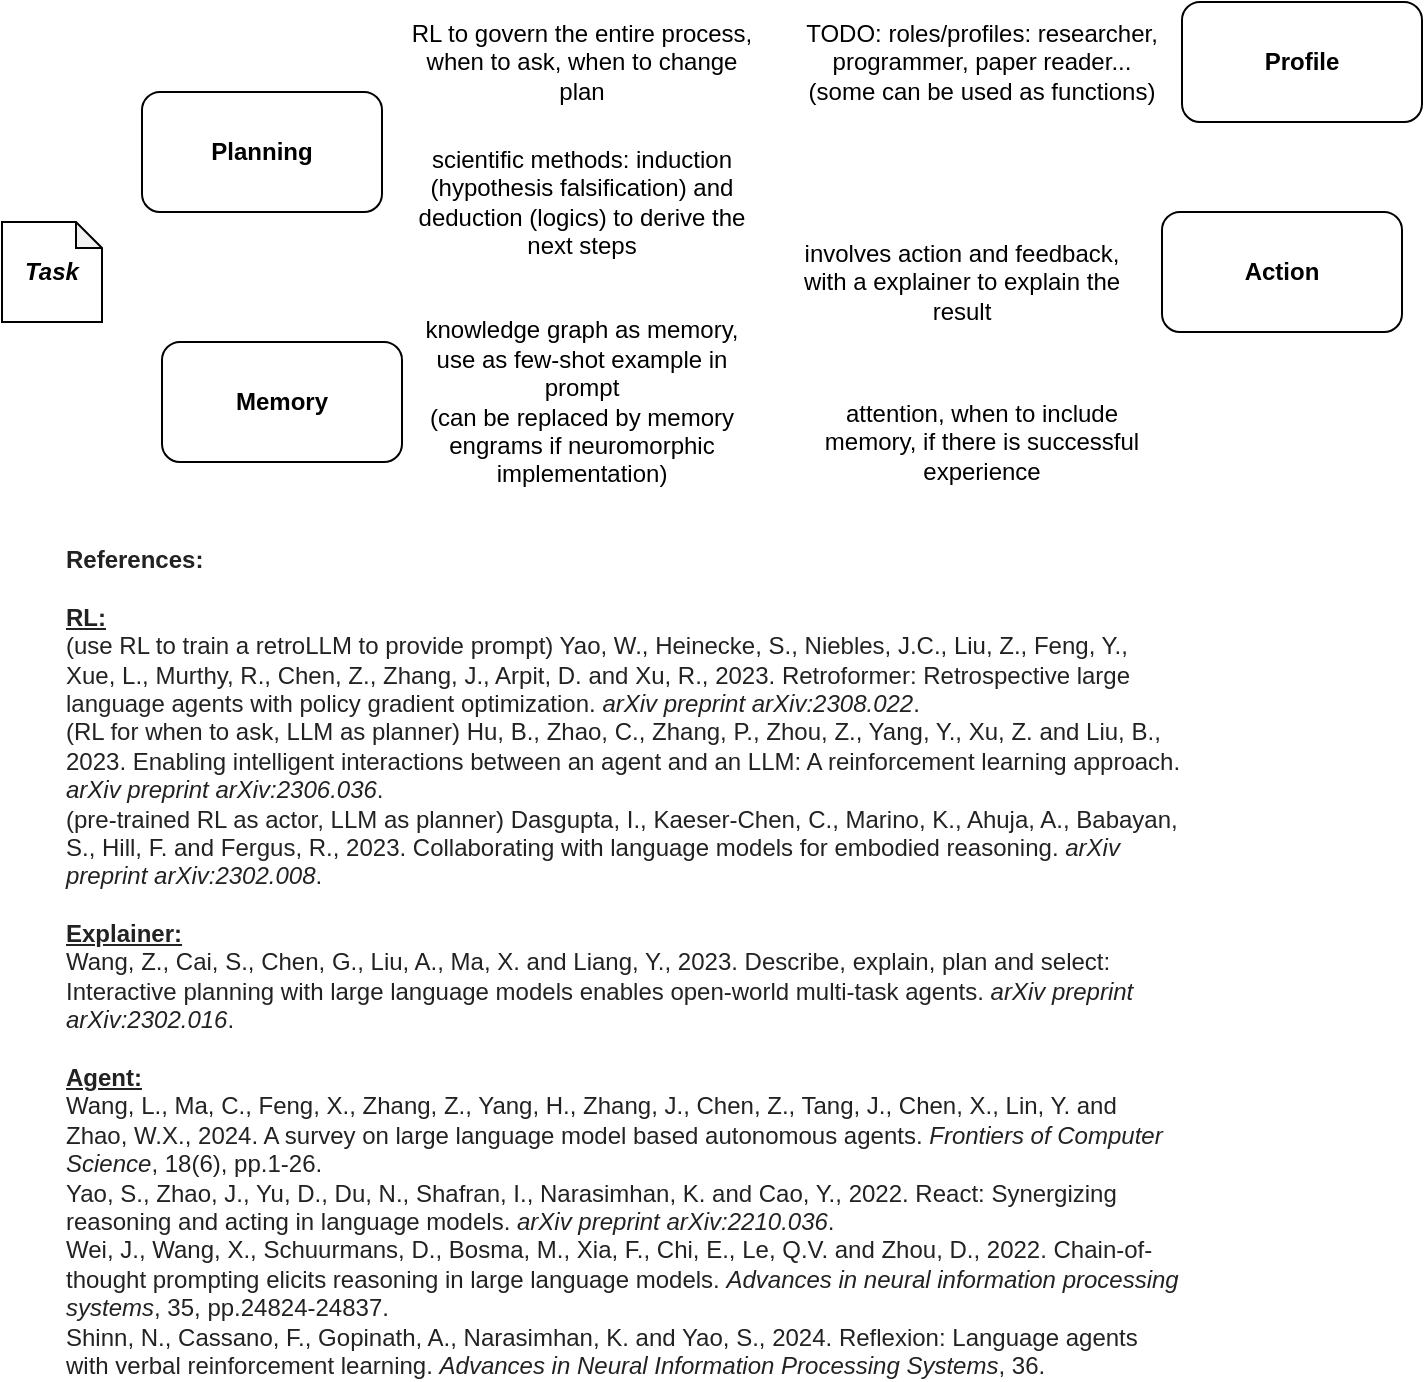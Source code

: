 <mxfile version="24.3.1" type="device">
  <diagram name="Page-1" id="RKFAWImEajA0O7VNwOQ2">
    <mxGraphModel dx="794" dy="446" grid="1" gridSize="10" guides="1" tooltips="1" connect="1" arrows="1" fold="1" page="1" pageScale="1" pageWidth="850" pageHeight="1100" math="0" shadow="0">
      <root>
        <mxCell id="0" />
        <mxCell id="1" parent="0" />
        <mxCell id="jS5DAeOdQUqkGCRt5gWH-1" value="RL to govern the entire process, when to ask, when to change plan" style="text;html=1;align=center;verticalAlign=middle;whiteSpace=wrap;rounded=0;" parent="1" vertex="1">
          <mxGeometry x="230" y="70" width="180" height="30" as="geometry" />
        </mxCell>
        <mxCell id="jS5DAeOdQUqkGCRt5gWH-2" value="scientific methods: induction (hypothesis falsification) and deduction (logics) to derive the next steps" style="text;html=1;align=center;verticalAlign=middle;whiteSpace=wrap;rounded=0;" parent="1" vertex="1">
          <mxGeometry x="230" y="140" width="180" height="30" as="geometry" />
        </mxCell>
        <mxCell id="jS5DAeOdQUqkGCRt5gWH-3" value="knowledge graph as memory, use as few-shot example in prompt&lt;div&gt;&lt;span style=&quot;background-color: initial;&quot;&gt;(can be replaced by memory engrams if neuromorphic implementation)&lt;/span&gt;&lt;/div&gt;" style="text;html=1;align=center;verticalAlign=middle;whiteSpace=wrap;rounded=0;" parent="1" vertex="1">
          <mxGeometry x="230" y="240" width="180" height="30" as="geometry" />
        </mxCell>
        <mxCell id="jS5DAeOdQUqkGCRt5gWH-4" value="involves action and feedback, with a explainer to explain the result" style="text;html=1;align=center;verticalAlign=middle;whiteSpace=wrap;rounded=0;" parent="1" vertex="1">
          <mxGeometry x="420" y="180" width="180" height="30" as="geometry" />
        </mxCell>
        <mxCell id="jS5DAeOdQUqkGCRt5gWH-5" value="attention, when to include memory, if there is successful experience" style="text;html=1;align=center;verticalAlign=middle;whiteSpace=wrap;rounded=0;" parent="1" vertex="1">
          <mxGeometry x="430" y="260" width="180" height="30" as="geometry" />
        </mxCell>
        <mxCell id="jS5DAeOdQUqkGCRt5gWH-8" value="TODO: roles/profiles: researcher, programmer, paper reader... (some can be used as functions)" style="text;html=1;align=center;verticalAlign=middle;whiteSpace=wrap;rounded=0;" parent="1" vertex="1">
          <mxGeometry x="430" y="70" width="180" height="30" as="geometry" />
        </mxCell>
        <mxCell id="jS5DAeOdQUqkGCRt5gWH-9" value="&lt;span style=&quot;color: rgb(34, 34, 34); font-family: Arial, sans-serif; font-style: normal; font-variant-ligatures: normal; font-variant-caps: normal; letter-spacing: normal; orphans: 2; text-align: left; text-indent: 0px; text-transform: none; widows: 2; word-spacing: 0px; -webkit-text-stroke-width: 0px; white-space: normal; background-color: rgb(255, 255, 255); text-decoration-thickness: initial; text-decoration-style: initial; text-decoration-color: initial; float: none; display: inline !important;&quot;&gt;&lt;font style=&quot;font-size: 12px;&quot;&gt;&lt;b&gt;References:&lt;/b&gt;&lt;/font&gt;&lt;/span&gt;&lt;div&gt;&lt;font face=&quot;Arial, sans-serif&quot; color=&quot;#222222&quot;&gt;&lt;b&gt;&lt;br&gt;&lt;/b&gt;&lt;/font&gt;&lt;div&gt;&lt;font face=&quot;Arial, sans-serif&quot; color=&quot;#222222&quot;&gt;&lt;b&gt;&lt;u&gt;RL:&lt;/u&gt;&lt;/b&gt;&lt;br&gt;&lt;/font&gt;&lt;div&gt;&lt;font style=&quot;font-size: 12px;&quot;&gt;&lt;span style=&quot;color: rgb(34, 34, 34); font-family: Arial, sans-serif; font-style: normal; font-variant-ligatures: normal; font-variant-caps: normal; font-weight: 400; letter-spacing: normal; orphans: 2; text-align: left; text-indent: 0px; text-transform: none; widows: 2; word-spacing: 0px; -webkit-text-stroke-width: 0px; white-space: normal; background-color: rgb(255, 255, 255); text-decoration-thickness: initial; text-decoration-style: initial; text-decoration-color: initial; float: none; display: inline !important;&quot;&gt;(use RL to train a retroLLM to provide prompt) Yao, W., Heinecke, S., Niebles, J.C., Liu, Z., Feng, Y., Xue, L., Murthy, R., Chen, Z., Zhang, J., Arpit, D. and Xu, R., 2023. Retroformer: Retrospective large language agents with policy gradient optimization.&lt;span&gt;&amp;nbsp;&lt;/span&gt;&lt;/span&gt;&lt;i style=&quot;color: rgb(34, 34, 34); font-family: Arial, sans-serif; font-variant-ligatures: normal; font-variant-caps: normal; font-weight: 400; letter-spacing: normal; orphans: 2; text-align: left; text-indent: 0px; text-transform: none; widows: 2; word-spacing: 0px; -webkit-text-stroke-width: 0px; white-space: normal; background-color: rgb(255, 255, 255); text-decoration-thickness: initial; text-decoration-style: initial; text-decoration-color: initial;&quot;&gt;arXiv preprint arXiv:2308.022&lt;/i&gt;&lt;span style=&quot;color: rgb(34, 34, 34); font-family: Arial, sans-serif; font-style: normal; font-variant-ligatures: normal; font-variant-caps: normal; font-weight: 400; letter-spacing: normal; orphans: 2; text-align: left; text-indent: 0px; text-transform: none; widows: 2; word-spacing: 0px; -webkit-text-stroke-width: 0px; white-space: normal; background-color: rgb(255, 255, 255); text-decoration-thickness: initial; text-decoration-style: initial; text-decoration-color: initial; float: none; display: inline !important;&quot;&gt;.&lt;/span&gt;&lt;/font&gt;&lt;/div&gt;&lt;div&gt;&lt;font style=&quot;&quot;&gt;&lt;span style=&quot;orphans: 2; text-align: left; text-indent: 0px; widows: 2; background-color: rgb(255, 255, 255); text-decoration-thickness: initial; text-decoration-style: initial; text-decoration-color: initial; float: none; display: inline !important;&quot;&gt;&lt;font face=&quot;Arial, sans-serif&quot; color=&quot;#222222&quot;&gt;(RL for when to ask, LLM as planner) Hu, B., Zhao, C., Zhang, P., Zhou, Z., Yang, Y., Xu, Z. and Liu, B., 2023. Enabling intelligent interactions between an agent and an LLM: A reinforcement learning approach. &lt;i&gt;arXiv preprint arXiv:2306.036&lt;/i&gt;.&lt;/font&gt;&lt;br&gt;&lt;/span&gt;&lt;/font&gt;&lt;/div&gt;&lt;/div&gt;&lt;/div&gt;&lt;div&gt;&lt;font style=&quot;&quot;&gt;&lt;span style=&quot;orphans: 2; text-align: left; text-indent: 0px; widows: 2; background-color: rgb(255, 255, 255); text-decoration-thickness: initial; text-decoration-style: initial; text-decoration-color: initial; float: none; display: inline !important;&quot;&gt;&lt;span style=&quot;color: rgb(34, 34, 34); font-family: Arial, sans-serif;&quot;&gt;(pre-trained RL as actor, LLM as planner)&lt;/span&gt;&lt;span style=&quot;color: rgb(34, 34, 34); font-family: Arial, sans-serif;&quot;&gt;&amp;nbsp;&lt;/span&gt;&lt;font face=&quot;Arial, sans-serif&quot; color=&quot;#222222&quot;&gt;Dasgupta, I., Kaeser-Chen, C., Marino, K., Ahuja, A., Babayan, S., Hill, F. and Fergus, R., 2023. Collaborating with language models for embodied reasoning. &lt;i&gt;arXiv preprint arXiv:2302.008&lt;/i&gt;.&lt;/font&gt;&lt;/span&gt;&lt;/font&gt;&lt;/div&gt;&lt;div&gt;&lt;font style=&quot;&quot;&gt;&lt;span style=&quot;orphans: 2; text-align: left; text-indent: 0px; widows: 2; background-color: rgb(255, 255, 255); text-decoration-thickness: initial; text-decoration-style: initial; text-decoration-color: initial; float: none; display: inline !important;&quot;&gt;&lt;font face=&quot;Arial, sans-serif&quot; color=&quot;#222222&quot;&gt;&lt;br&gt;&lt;/font&gt;&lt;/span&gt;&lt;/font&gt;&lt;/div&gt;&lt;div&gt;&lt;font style=&quot;&quot;&gt;&lt;span style=&quot;orphans: 2; text-align: left; text-indent: 0px; widows: 2; background-color: rgb(255, 255, 255); text-decoration-thickness: initial; text-decoration-style: initial; text-decoration-color: initial; float: none; display: inline !important;&quot;&gt;&lt;font face=&quot;Arial, sans-serif&quot; color=&quot;#222222&quot;&gt;&lt;b&gt;&lt;u&gt;Explainer:&lt;/u&gt;&lt;/b&gt;&lt;/font&gt;&lt;/span&gt;&lt;/font&gt;&lt;/div&gt;&lt;div&gt;&lt;font style=&quot;&quot;&gt;&lt;span style=&quot;orphans: 2; text-align: left; text-indent: 0px; widows: 2; background-color: rgb(255, 255, 255); text-decoration-thickness: initial; text-decoration-style: initial; text-decoration-color: initial; float: none; display: inline !important;&quot;&gt;&lt;font face=&quot;Arial, sans-serif&quot; color=&quot;#222222&quot;&gt;Wang, Z., Cai, S., Chen, G., Liu, A., Ma, X. and Liang, Y., 2023. Describe, explain, plan and select: Interactive planning with large language models enables open-world multi-task agents. &lt;i&gt;arXiv preprint arXiv:2302.016&lt;/i&gt;.&lt;br&gt;&lt;/font&gt;&lt;/span&gt;&lt;/font&gt;&lt;/div&gt;&lt;div&gt;&lt;font style=&quot;&quot;&gt;&lt;span style=&quot;orphans: 2; text-align: left; text-indent: 0px; widows: 2; background-color: rgb(255, 255, 255); text-decoration-thickness: initial; text-decoration-style: initial; text-decoration-color: initial; float: none; display: inline !important;&quot;&gt;&lt;font face=&quot;Arial, sans-serif&quot; color=&quot;#222222&quot;&gt;&lt;br&gt;&lt;/font&gt;&lt;/span&gt;&lt;/font&gt;&lt;/div&gt;&lt;div&gt;&lt;font style=&quot;&quot;&gt;&lt;span style=&quot;orphans: 2; text-align: left; text-indent: 0px; widows: 2; background-color: rgb(255, 255, 255); text-decoration-thickness: initial; text-decoration-style: initial; text-decoration-color: initial; float: none; display: inline !important;&quot;&gt;&lt;font face=&quot;Arial, sans-serif&quot; color=&quot;#222222&quot;&gt;&lt;b&gt;&lt;u&gt;Agent:&lt;/u&gt;&lt;/b&gt;&lt;/font&gt;&lt;/span&gt;&lt;/font&gt;&lt;/div&gt;&lt;div&gt;&lt;font style=&quot;&quot;&gt;&lt;span style=&quot;orphans: 2; text-align: left; text-indent: 0px; widows: 2; background-color: rgb(255, 255, 255); text-decoration-thickness: initial; text-decoration-style: initial; text-decoration-color: initial; float: none; display: inline !important;&quot;&gt;&lt;span style=&quot;background-color: initial;&quot;&gt;&lt;font face=&quot;Arial, sans-serif&quot; color=&quot;#222222&quot;&gt;Wang, L., Ma, C., Feng, X., Zhang, Z., Yang, H., Zhang, J., Chen, Z., Tang, J., Chen, X., Lin, Y. and Zhao, W.X., 2024. A survey on large language model based autonomous agents. &lt;i&gt;Frontiers of Computer Science&lt;/i&gt;, 18(6), pp.1-26.&lt;/font&gt;&lt;/span&gt;&lt;/span&gt;&lt;/font&gt;&lt;/div&gt;&lt;div&gt;&lt;font style=&quot;&quot;&gt;&lt;span style=&quot;orphans: 2; text-align: left; text-indent: 0px; widows: 2; background-color: rgb(255, 255, 255); text-decoration-thickness: initial; text-decoration-style: initial; text-decoration-color: initial; float: none; display: inline !important;&quot;&gt;&lt;font face=&quot;Arial, sans-serif&quot; color=&quot;#222222&quot;&gt;Yao, S., Zhao, J., Yu, D., Du, N., Shafran, I., Narasimhan, K. and Cao, Y., 2022. React: Synergizing reasoning and acting in language models. &lt;i&gt;arXiv preprint arXiv:2210.036&lt;/i&gt;.&lt;/font&gt;&lt;/span&gt;&lt;/font&gt;&lt;/div&gt;&lt;div&gt;&lt;font style=&quot;&quot;&gt;&lt;span style=&quot;orphans: 2; text-align: left; text-indent: 0px; widows: 2; background-color: rgb(255, 255, 255); text-decoration-thickness: initial; text-decoration-style: initial; text-decoration-color: initial; float: none; display: inline !important;&quot;&gt;&lt;font face=&quot;Arial, sans-serif&quot; color=&quot;#222222&quot;&gt;Wei, J., Wang, X., Schuurmans, D., Bosma, M., Xia, F., Chi, E., Le, Q.V. and Zhou, D., 2022. Chain-of-thought prompting elicits reasoning in large language models. &lt;i&gt;Advances in neural information processing systems&lt;/i&gt;, 35, pp.24824-24837.&lt;br&gt;&lt;/font&gt;&lt;/span&gt;&lt;/font&gt;&lt;/div&gt;&lt;div&gt;&lt;font style=&quot;&quot;&gt;&lt;span style=&quot;orphans: 2; text-align: left; text-indent: 0px; widows: 2; background-color: rgb(255, 255, 255); text-decoration-thickness: initial; text-decoration-style: initial; text-decoration-color: initial; float: none; display: inline !important;&quot;&gt;&lt;span style=&quot;color: rgb(34, 34, 34); font-family: Arial, sans-serif;&quot;&gt;Shinn, N., Cassano, F., Gopinath, A., Narasimhan, K. and Yao, S., 2024. Reflexion: Language agents with verbal reinforcement learning.&amp;nbsp;&lt;/span&gt;&lt;i style=&quot;color: rgb(34, 34, 34); font-family: Arial, sans-serif;&quot;&gt;Advances in Neural Information Processing Systems&lt;/i&gt;&lt;span style=&quot;color: rgb(34, 34, 34); font-family: Arial, sans-serif;&quot;&gt;, 36.&lt;/span&gt;&lt;font face=&quot;Arial, sans-serif&quot; color=&quot;#222222&quot;&gt;&lt;br&gt;&lt;/font&gt;&lt;/span&gt;&lt;/font&gt;&lt;/div&gt;" style="text;whiteSpace=wrap;html=1;" parent="1" vertex="1">
          <mxGeometry x="60" y="320" width="560" height="360" as="geometry" />
        </mxCell>
        <mxCell id="jS5DAeOdQUqkGCRt5gWH-10" value="Memory" style="rounded=1;whiteSpace=wrap;html=1;fontStyle=1" parent="1" vertex="1">
          <mxGeometry x="110" y="225" width="120" height="60" as="geometry" />
        </mxCell>
        <mxCell id="jS5DAeOdQUqkGCRt5gWH-11" value="Action" style="rounded=1;whiteSpace=wrap;html=1;fontStyle=1" parent="1" vertex="1">
          <mxGeometry x="610" y="160" width="120" height="60" as="geometry" />
        </mxCell>
        <mxCell id="jS5DAeOdQUqkGCRt5gWH-12" value="Planning" style="rounded=1;whiteSpace=wrap;html=1;fontStyle=1" parent="1" vertex="1">
          <mxGeometry x="100" y="100" width="120" height="60" as="geometry" />
        </mxCell>
        <mxCell id="jS5DAeOdQUqkGCRt5gWH-13" value="Profile" style="rounded=1;whiteSpace=wrap;html=1;fontStyle=1" parent="1" vertex="1">
          <mxGeometry x="620" y="55" width="120" height="60" as="geometry" />
        </mxCell>
        <mxCell id="jS5DAeOdQUqkGCRt5gWH-15" value="&lt;b&gt;&lt;i&gt;Task&lt;/i&gt;&lt;/b&gt;" style="shape=note;whiteSpace=wrap;html=1;backgroundOutline=1;darkOpacity=0.05;size=13;" parent="1" vertex="1">
          <mxGeometry x="30" y="165" width="50" height="50" as="geometry" />
        </mxCell>
      </root>
    </mxGraphModel>
  </diagram>
</mxfile>
